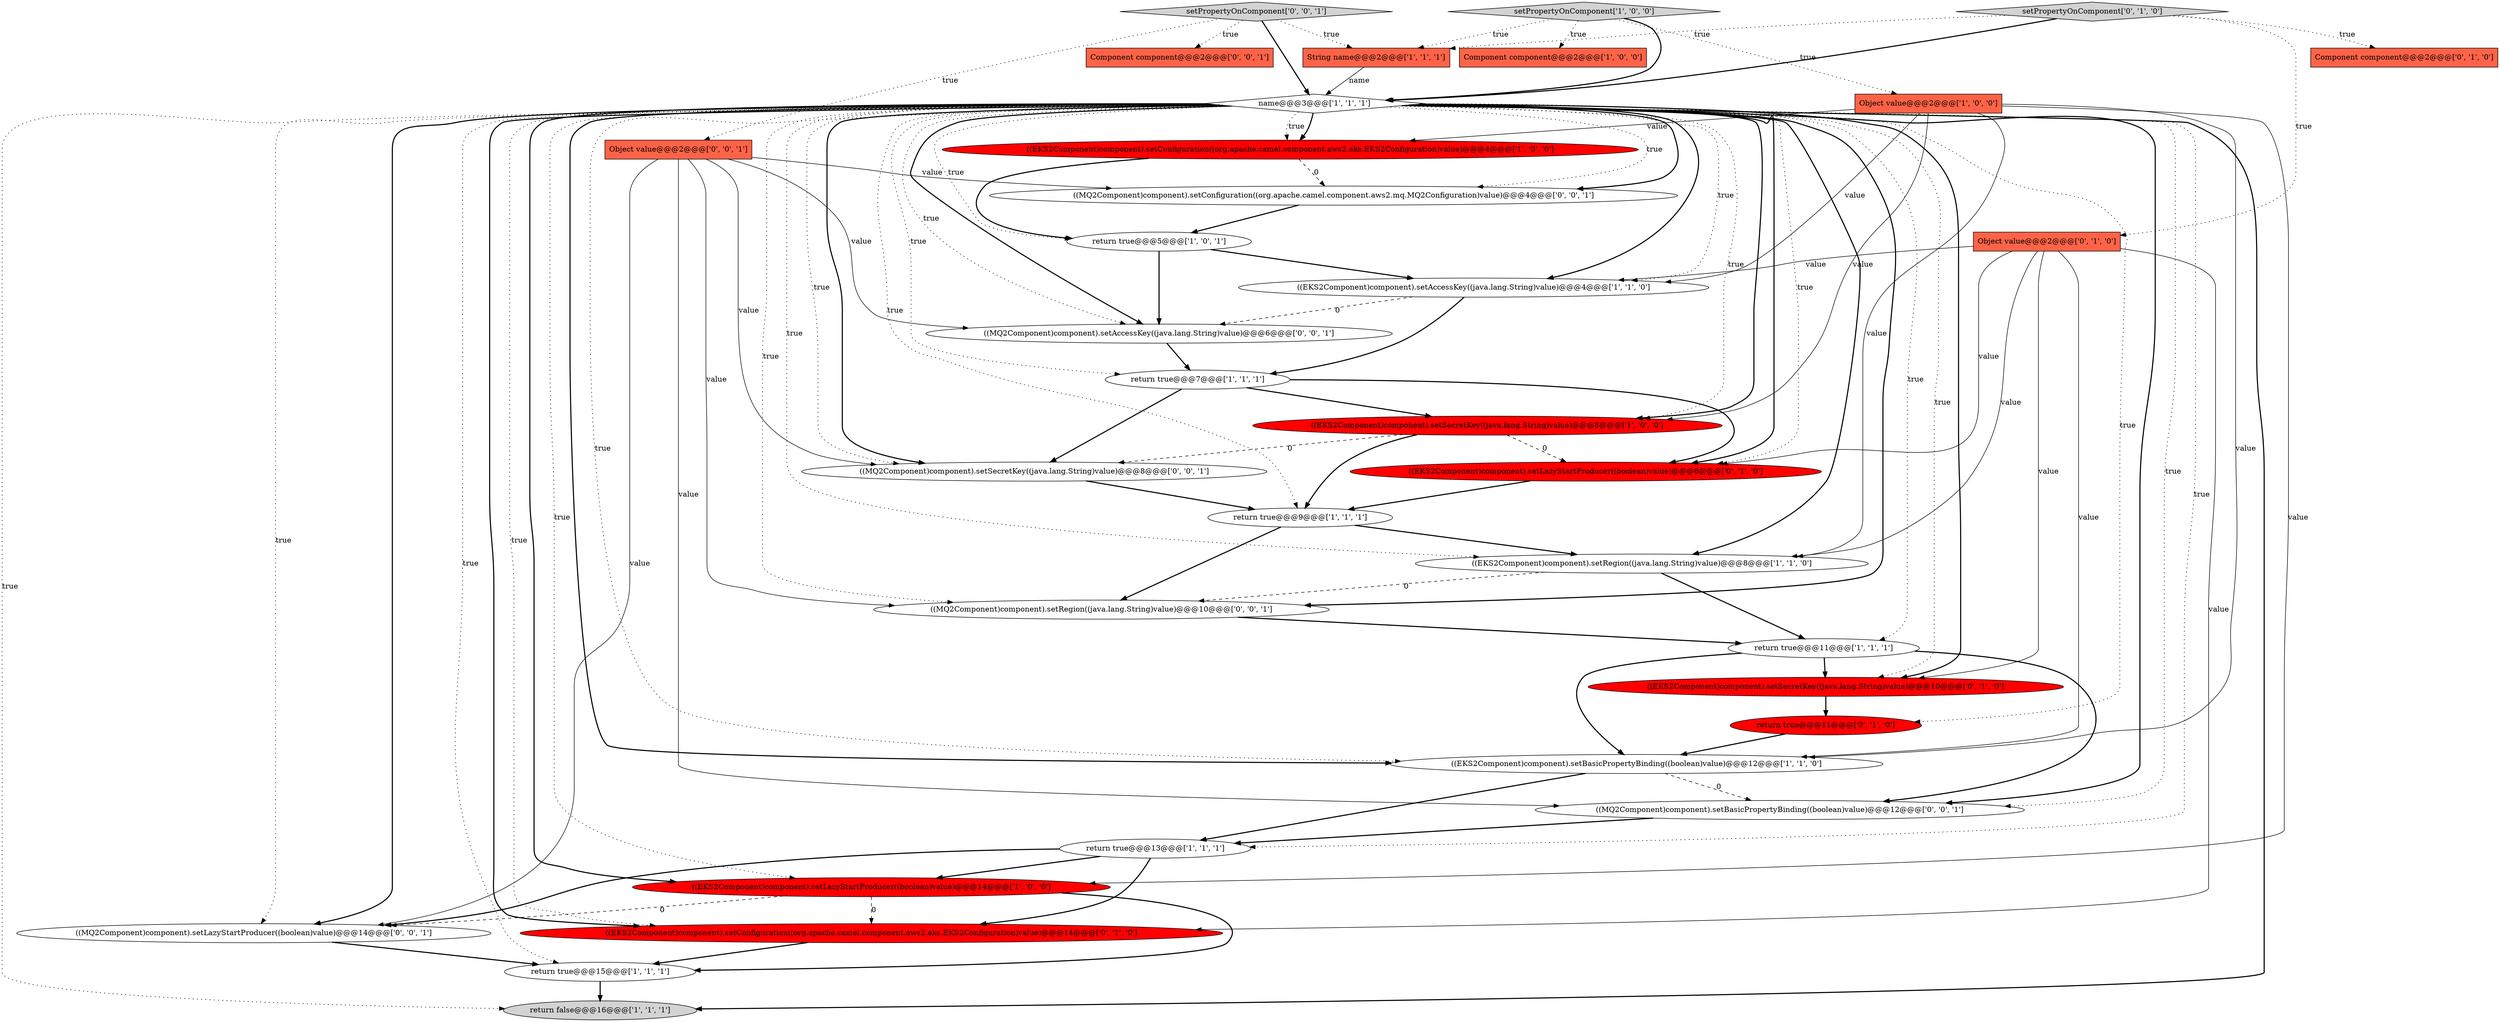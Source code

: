digraph {
6 [style = filled, label = "return true@@@5@@@['1', '0', '1']", fillcolor = white, shape = ellipse image = "AAA0AAABBB1BBB"];
10 [style = filled, label = "((EKS2Component)component).setAccessKey((java.lang.String)value)@@@4@@@['1', '1', '0']", fillcolor = white, shape = ellipse image = "AAA0AAABBB1BBB"];
12 [style = filled, label = "Object value@@@2@@@['1', '0', '0']", fillcolor = tomato, shape = box image = "AAA0AAABBB1BBB"];
9 [style = filled, label = "((EKS2Component)component).setBasicPropertyBinding((boolean)value)@@@12@@@['1', '1', '0']", fillcolor = white, shape = ellipse image = "AAA0AAABBB1BBB"];
11 [style = filled, label = "return true@@@9@@@['1', '1', '1']", fillcolor = white, shape = ellipse image = "AAA0AAABBB1BBB"];
17 [style = filled, label = "String name@@@2@@@['1', '1', '1']", fillcolor = tomato, shape = box image = "AAA0AAABBB1BBB"];
0 [style = filled, label = "((EKS2Component)component).setSecretKey((java.lang.String)value)@@@8@@@['1', '0', '0']", fillcolor = red, shape = ellipse image = "AAA1AAABBB1BBB"];
31 [style = filled, label = "((MQ2Component)component).setConfiguration((org.apache.camel.component.aws2.mq.MQ2Configuration)value)@@@4@@@['0', '0', '1']", fillcolor = white, shape = ellipse image = "AAA0AAABBB3BBB"];
23 [style = filled, label = "Object value@@@2@@@['0', '1', '0']", fillcolor = tomato, shape = box image = "AAA0AAABBB2BBB"];
15 [style = filled, label = "return false@@@16@@@['1', '1', '1']", fillcolor = lightgray, shape = ellipse image = "AAA0AAABBB1BBB"];
29 [style = filled, label = "Component component@@@2@@@['0', '0', '1']", fillcolor = tomato, shape = box image = "AAA0AAABBB3BBB"];
18 [style = filled, label = "((EKS2Component)component).setSecretKey((java.lang.String)value)@@@10@@@['0', '1', '0']", fillcolor = red, shape = ellipse image = "AAA1AAABBB2BBB"];
16 [style = filled, label = "((EKS2Component)component).setConfiguration((org.apache.camel.component.aws2.eks.EKS2Configuration)value)@@@4@@@['1', '0', '0']", fillcolor = red, shape = ellipse image = "AAA1AAABBB1BBB"];
14 [style = filled, label = "return true@@@13@@@['1', '1', '1']", fillcolor = white, shape = ellipse image = "AAA0AAABBB1BBB"];
7 [style = filled, label = "name@@@3@@@['1', '1', '1']", fillcolor = white, shape = diamond image = "AAA0AAABBB1BBB"];
26 [style = filled, label = "setPropertyOnComponent['0', '0', '1']", fillcolor = lightgray, shape = diamond image = "AAA0AAABBB3BBB"];
30 [style = filled, label = "Object value@@@2@@@['0', '0', '1']", fillcolor = tomato, shape = box image = "AAA0AAABBB3BBB"];
3 [style = filled, label = "((EKS2Component)component).setLazyStartProducer((boolean)value)@@@14@@@['1', '0', '0']", fillcolor = red, shape = ellipse image = "AAA1AAABBB1BBB"];
27 [style = filled, label = "((MQ2Component)component).setLazyStartProducer((boolean)value)@@@14@@@['0', '0', '1']", fillcolor = white, shape = ellipse image = "AAA0AAABBB3BBB"];
8 [style = filled, label = "setPropertyOnComponent['1', '0', '0']", fillcolor = lightgray, shape = diamond image = "AAA0AAABBB1BBB"];
28 [style = filled, label = "((MQ2Component)component).setAccessKey((java.lang.String)value)@@@6@@@['0', '0', '1']", fillcolor = white, shape = ellipse image = "AAA0AAABBB3BBB"];
5 [style = filled, label = "return true@@@15@@@['1', '1', '1']", fillcolor = white, shape = ellipse image = "AAA0AAABBB1BBB"];
2 [style = filled, label = "return true@@@7@@@['1', '1', '1']", fillcolor = white, shape = ellipse image = "AAA0AAABBB1BBB"];
24 [style = filled, label = "((EKS2Component)component).setConfiguration((org.apache.camel.component.aws2.eks.EKS2Configuration)value)@@@14@@@['0', '1', '0']", fillcolor = red, shape = ellipse image = "AAA1AAABBB2BBB"];
13 [style = filled, label = "((EKS2Component)component).setRegion((java.lang.String)value)@@@8@@@['1', '1', '0']", fillcolor = white, shape = ellipse image = "AAA0AAABBB1BBB"];
4 [style = filled, label = "return true@@@11@@@['1', '1', '1']", fillcolor = white, shape = ellipse image = "AAA0AAABBB1BBB"];
1 [style = filled, label = "Component component@@@2@@@['1', '0', '0']", fillcolor = tomato, shape = box image = "AAA0AAABBB1BBB"];
33 [style = filled, label = "((MQ2Component)component).setRegion((java.lang.String)value)@@@10@@@['0', '0', '1']", fillcolor = white, shape = ellipse image = "AAA0AAABBB3BBB"];
22 [style = filled, label = "Component component@@@2@@@['0', '1', '0']", fillcolor = tomato, shape = box image = "AAA0AAABBB2BBB"];
25 [style = filled, label = "((MQ2Component)component).setBasicPropertyBinding((boolean)value)@@@12@@@['0', '0', '1']", fillcolor = white, shape = ellipse image = "AAA0AAABBB3BBB"];
21 [style = filled, label = "return true@@@11@@@['0', '1', '0']", fillcolor = red, shape = ellipse image = "AAA1AAABBB2BBB"];
20 [style = filled, label = "setPropertyOnComponent['0', '1', '0']", fillcolor = lightgray, shape = diamond image = "AAA0AAABBB2BBB"];
32 [style = filled, label = "((MQ2Component)component).setSecretKey((java.lang.String)value)@@@8@@@['0', '0', '1']", fillcolor = white, shape = ellipse image = "AAA0AAABBB3BBB"];
19 [style = filled, label = "((EKS2Component)component).setLazyStartProducer((boolean)value)@@@6@@@['0', '1', '0']", fillcolor = red, shape = ellipse image = "AAA1AAABBB2BBB"];
14->3 [style = bold, label=""];
14->24 [style = bold, label=""];
7->32 [style = bold, label=""];
17->7 [style = solid, label="name"];
4->25 [style = bold, label=""];
30->27 [style = solid, label="value"];
16->31 [style = dashed, label="0"];
0->19 [style = dashed, label="0"];
7->33 [style = dotted, label="true"];
30->25 [style = solid, label="value"];
5->15 [style = bold, label=""];
10->28 [style = dashed, label="0"];
19->11 [style = bold, label=""];
7->31 [style = bold, label=""];
25->14 [style = bold, label=""];
7->9 [style = bold, label=""];
3->5 [style = bold, label=""];
31->6 [style = bold, label=""];
12->10 [style = solid, label="value"];
26->30 [style = dotted, label="true"];
11->13 [style = bold, label=""];
7->16 [style = bold, label=""];
7->16 [style = dotted, label="true"];
23->10 [style = solid, label="value"];
7->27 [style = dotted, label="true"];
9->14 [style = bold, label=""];
11->33 [style = bold, label=""];
2->32 [style = bold, label=""];
27->5 [style = bold, label=""];
30->31 [style = solid, label="value"];
32->11 [style = bold, label=""];
12->9 [style = solid, label="value"];
7->6 [style = dotted, label="true"];
7->10 [style = dotted, label="true"];
26->7 [style = bold, label=""];
23->18 [style = solid, label="value"];
7->13 [style = dotted, label="true"];
16->6 [style = bold, label=""];
3->24 [style = dashed, label="0"];
8->17 [style = dotted, label="true"];
7->0 [style = bold, label=""];
4->18 [style = bold, label=""];
24->5 [style = bold, label=""];
12->0 [style = solid, label="value"];
7->33 [style = bold, label=""];
7->24 [style = bold, label=""];
21->9 [style = bold, label=""];
8->12 [style = dotted, label="true"];
23->13 [style = solid, label="value"];
13->33 [style = dashed, label="0"];
10->2 [style = bold, label=""];
20->22 [style = dotted, label="true"];
20->7 [style = bold, label=""];
7->21 [style = dotted, label="true"];
7->32 [style = dotted, label="true"];
30->32 [style = solid, label="value"];
4->9 [style = bold, label=""];
7->2 [style = dotted, label="true"];
30->28 [style = solid, label="value"];
20->17 [style = dotted, label="true"];
3->27 [style = dashed, label="0"];
33->4 [style = bold, label=""];
7->31 [style = dotted, label="true"];
0->11 [style = bold, label=""];
23->24 [style = solid, label="value"];
7->0 [style = dotted, label="true"];
7->15 [style = dotted, label="true"];
7->5 [style = dotted, label="true"];
2->0 [style = bold, label=""];
7->11 [style = dotted, label="true"];
7->28 [style = bold, label=""];
26->17 [style = dotted, label="true"];
6->10 [style = bold, label=""];
9->25 [style = dashed, label="0"];
20->23 [style = dotted, label="true"];
7->18 [style = dotted, label="true"];
7->18 [style = bold, label=""];
7->15 [style = bold, label=""];
14->27 [style = bold, label=""];
18->21 [style = bold, label=""];
7->19 [style = bold, label=""];
7->28 [style = dotted, label="true"];
7->13 [style = bold, label=""];
2->19 [style = bold, label=""];
7->10 [style = bold, label=""];
7->19 [style = dotted, label="true"];
12->16 [style = solid, label="value"];
0->32 [style = dashed, label="0"];
7->9 [style = dotted, label="true"];
7->24 [style = dotted, label="true"];
7->3 [style = bold, label=""];
8->7 [style = bold, label=""];
23->19 [style = solid, label="value"];
8->1 [style = dotted, label="true"];
12->3 [style = solid, label="value"];
28->2 [style = bold, label=""];
30->33 [style = solid, label="value"];
7->3 [style = dotted, label="true"];
7->4 [style = dotted, label="true"];
7->25 [style = dotted, label="true"];
7->27 [style = bold, label=""];
23->9 [style = solid, label="value"];
26->29 [style = dotted, label="true"];
7->25 [style = bold, label=""];
12->13 [style = solid, label="value"];
6->28 [style = bold, label=""];
13->4 [style = bold, label=""];
7->14 [style = dotted, label="true"];
}
